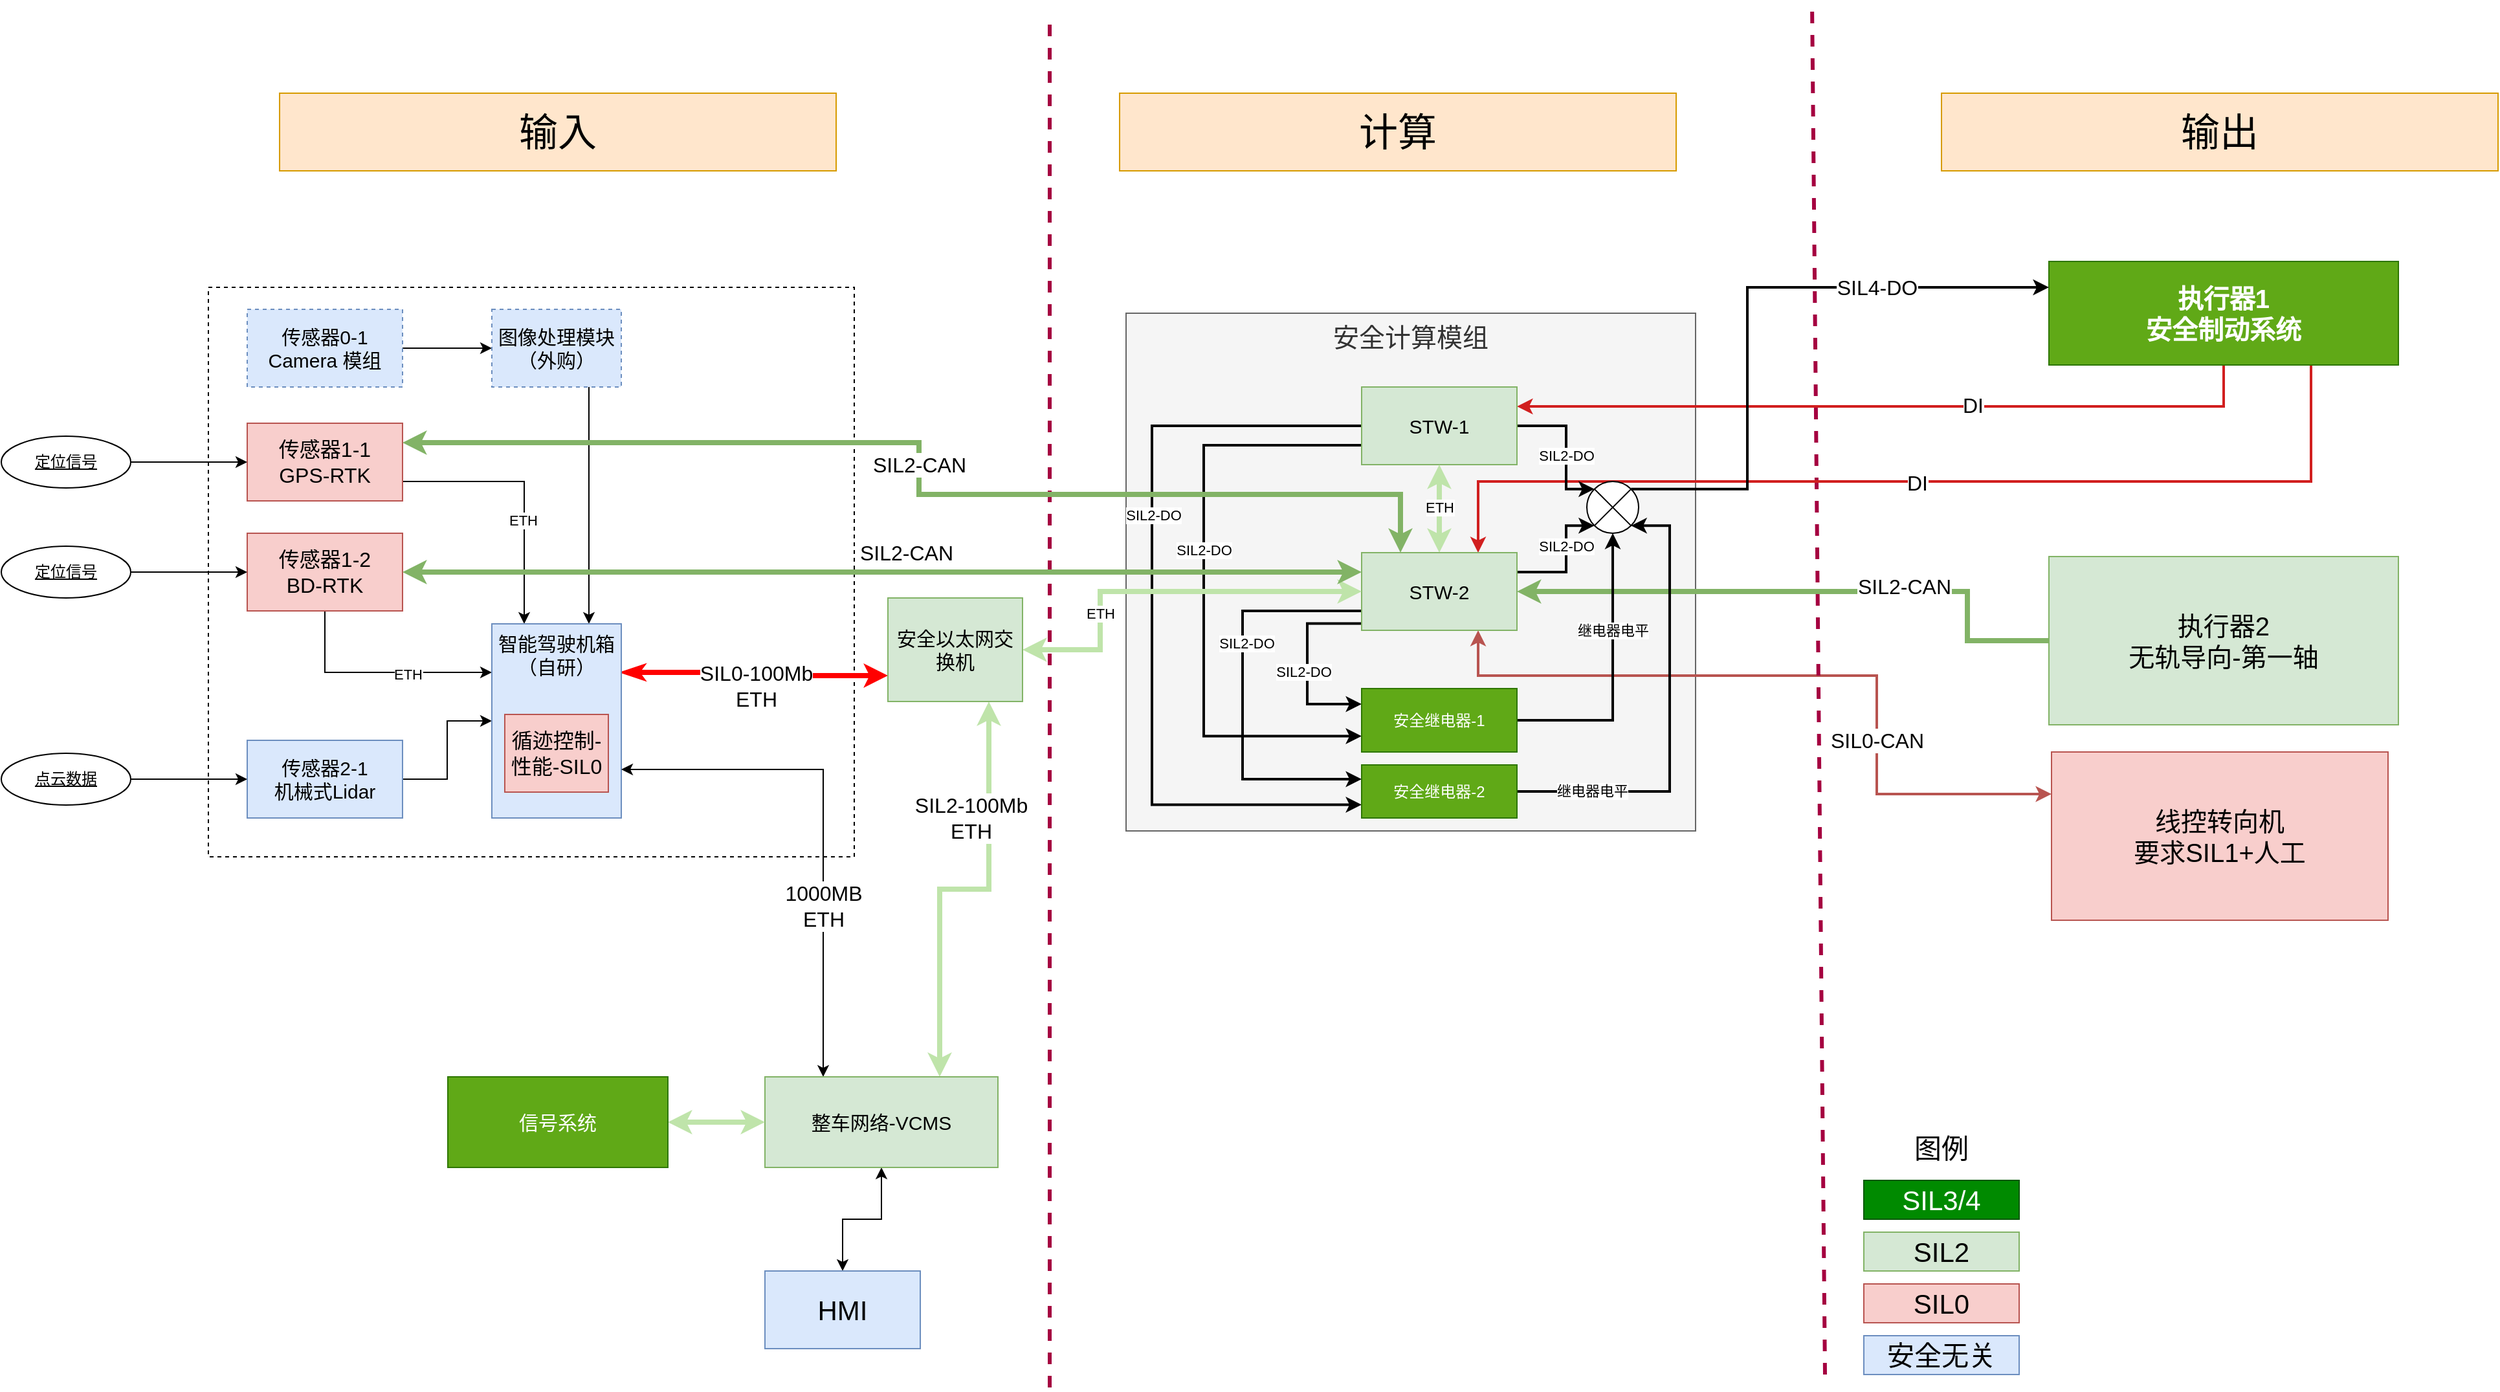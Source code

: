 <mxfile version="22.0.8" type="github" pages="2">
  <diagram name="实体关系图" id="CBUP-HR3QqebyW29lq4L">
    <mxGraphModel dx="1829" dy="1746" grid="1" gridSize="10" guides="1" tooltips="1" connect="1" arrows="1" fold="1" page="1" pageScale="1" pageWidth="827" pageHeight="1169" math="0" shadow="0">
      <root>
        <mxCell id="0" />
        <mxCell id="1" parent="0" />
        <mxCell id="kV2-ElPKzwBOEJ-UU_A2-1" value="" style="rounded=0;whiteSpace=wrap;html=1;fillStyle=dashed;dashed=1;" parent="1" vertex="1">
          <mxGeometry x="-279" y="-70" width="499" height="440" as="geometry" />
        </mxCell>
        <mxCell id="kV2-ElPKzwBOEJ-UU_A2-2" style="edgeStyle=orthogonalEdgeStyle;rounded=0;orthogonalLoop=1;jettySize=auto;html=1;exitX=1;exitY=0.75;exitDx=0;exitDy=0;entryX=0.25;entryY=0;entryDx=0;entryDy=0;" parent="1" source="kV2-ElPKzwBOEJ-UU_A2-4" target="kV2-ElPKzwBOEJ-UU_A2-22" edge="1">
          <mxGeometry relative="1" as="geometry">
            <mxPoint x="231" y="69.882" as="targetPoint" />
            <Array as="points">
              <mxPoint x="-35" y="80" />
            </Array>
          </mxGeometry>
        </mxCell>
        <mxCell id="kV2-ElPKzwBOEJ-UU_A2-3" value="ETH" style="edgeLabel;html=1;align=center;verticalAlign=middle;resizable=0;points=[];" parent="kV2-ElPKzwBOEJ-UU_A2-2" vertex="1" connectable="0">
          <mxGeometry x="0.218" y="-1" relative="1" as="geometry">
            <mxPoint as="offset" />
          </mxGeometry>
        </mxCell>
        <mxCell id="kV2-ElPKzwBOEJ-UU_A2-4" value="传感器1-1&lt;br style=&quot;font-size: 16px;&quot;&gt;GPS-RTK" style="rounded=0;whiteSpace=wrap;html=1;fillColor=#f8cecc;strokeColor=#b85450;fontSize=16;" parent="1" vertex="1">
          <mxGeometry x="-249" y="35" width="120" height="60" as="geometry" />
        </mxCell>
        <mxCell id="kV2-ElPKzwBOEJ-UU_A2-5" style="edgeStyle=orthogonalEdgeStyle;rounded=0;orthogonalLoop=1;jettySize=auto;html=1;exitX=0.5;exitY=1;exitDx=0;exitDy=0;entryX=0;entryY=0.25;entryDx=0;entryDy=0;" parent="1" source="kV2-ElPKzwBOEJ-UU_A2-7" target="kV2-ElPKzwBOEJ-UU_A2-22" edge="1">
          <mxGeometry relative="1" as="geometry" />
        </mxCell>
        <mxCell id="kV2-ElPKzwBOEJ-UU_A2-6" value="ETH" style="edgeLabel;html=1;align=center;verticalAlign=middle;resizable=0;points=[];" parent="kV2-ElPKzwBOEJ-UU_A2-5" vertex="1" connectable="0">
          <mxGeometry x="0.252" y="-1" relative="1" as="geometry">
            <mxPoint x="1" as="offset" />
          </mxGeometry>
        </mxCell>
        <mxCell id="kV2-ElPKzwBOEJ-UU_A2-7" value="传感器1-2&lt;br style=&quot;font-size: 16px;&quot;&gt;BD-RTK" style="rounded=0;whiteSpace=wrap;html=1;fillColor=#f8cecc;strokeColor=#b85450;fontSize=16;" parent="1" vertex="1">
          <mxGeometry x="-249" y="120" width="120" height="60" as="geometry" />
        </mxCell>
        <mxCell id="kV2-ElPKzwBOEJ-UU_A2-8" style="edgeStyle=orthogonalEdgeStyle;rounded=0;orthogonalLoop=1;jettySize=auto;html=1;exitX=1;exitY=0.5;exitDx=0;exitDy=0;" parent="1" source="kV2-ElPKzwBOEJ-UU_A2-9" target="kV2-ElPKzwBOEJ-UU_A2-22" edge="1">
          <mxGeometry relative="1" as="geometry" />
        </mxCell>
        <mxCell id="kV2-ElPKzwBOEJ-UU_A2-9" value="传感器2-1&lt;br style=&quot;font-size: 15px;&quot;&gt;机械式Lidar" style="rounded=0;whiteSpace=wrap;html=1;fillColor=#dae8fc;strokeColor=#6c8ebf;fontSize=15;" parent="1" vertex="1">
          <mxGeometry x="-249" y="280" width="120" height="60" as="geometry" />
        </mxCell>
        <mxCell id="kV2-ElPKzwBOEJ-UU_A2-10" style="edgeStyle=orthogonalEdgeStyle;rounded=0;orthogonalLoop=1;jettySize=auto;html=1;exitX=1;exitY=0.5;exitDx=0;exitDy=0;" parent="1" source="kV2-ElPKzwBOEJ-UU_A2-11" target="kV2-ElPKzwBOEJ-UU_A2-19" edge="1">
          <mxGeometry relative="1" as="geometry" />
        </mxCell>
        <mxCell id="kV2-ElPKzwBOEJ-UU_A2-11" value="传感器0-1&lt;br style=&quot;font-size: 15px;&quot;&gt;Camera 模组" style="rounded=0;whiteSpace=wrap;html=1;dashed=1;fillColor=#dae8fc;strokeColor=#6c8ebf;fontSize=15;" parent="1" vertex="1">
          <mxGeometry x="-249" y="-53" width="120" height="60" as="geometry" />
        </mxCell>
        <mxCell id="kV2-ElPKzwBOEJ-UU_A2-12" style="edgeStyle=orthogonalEdgeStyle;rounded=0;orthogonalLoop=1;jettySize=auto;html=1;exitX=1;exitY=0.5;exitDx=0;exitDy=0;entryX=0;entryY=0.5;entryDx=0;entryDy=0;" parent="1" source="kV2-ElPKzwBOEJ-UU_A2-13" target="kV2-ElPKzwBOEJ-UU_A2-4" edge="1">
          <mxGeometry relative="1" as="geometry" />
        </mxCell>
        <mxCell id="kV2-ElPKzwBOEJ-UU_A2-13" value="定位信号" style="ellipse;whiteSpace=wrap;html=1;align=center;fontStyle=4;" parent="1" vertex="1">
          <mxGeometry x="-439" y="45" width="100" height="40" as="geometry" />
        </mxCell>
        <mxCell id="kV2-ElPKzwBOEJ-UU_A2-14" style="edgeStyle=orthogonalEdgeStyle;rounded=0;orthogonalLoop=1;jettySize=auto;html=1;exitX=1;exitY=0.5;exitDx=0;exitDy=0;entryX=0;entryY=0.5;entryDx=0;entryDy=0;" parent="1" source="kV2-ElPKzwBOEJ-UU_A2-15" target="kV2-ElPKzwBOEJ-UU_A2-7" edge="1">
          <mxGeometry relative="1" as="geometry" />
        </mxCell>
        <mxCell id="kV2-ElPKzwBOEJ-UU_A2-15" value="定位信号" style="ellipse;whiteSpace=wrap;html=1;align=center;fontStyle=4;" parent="1" vertex="1">
          <mxGeometry x="-439" y="130" width="100" height="40" as="geometry" />
        </mxCell>
        <mxCell id="kV2-ElPKzwBOEJ-UU_A2-16" style="edgeStyle=orthogonalEdgeStyle;rounded=0;orthogonalLoop=1;jettySize=auto;html=1;exitX=1;exitY=0.5;exitDx=0;exitDy=0;entryX=0;entryY=0.5;entryDx=0;entryDy=0;" parent="1" source="kV2-ElPKzwBOEJ-UU_A2-17" target="kV2-ElPKzwBOEJ-UU_A2-9" edge="1">
          <mxGeometry relative="1" as="geometry" />
        </mxCell>
        <mxCell id="kV2-ElPKzwBOEJ-UU_A2-17" value="点云数据" style="ellipse;whiteSpace=wrap;html=1;align=center;fontStyle=4;" parent="1" vertex="1">
          <mxGeometry x="-439" y="290" width="100" height="40" as="geometry" />
        </mxCell>
        <mxCell id="kV2-ElPKzwBOEJ-UU_A2-18" style="edgeStyle=orthogonalEdgeStyle;rounded=0;orthogonalLoop=1;jettySize=auto;html=1;exitX=0.75;exitY=1;exitDx=0;exitDy=0;entryX=0.75;entryY=0;entryDx=0;entryDy=0;" parent="1" source="kV2-ElPKzwBOEJ-UU_A2-19" target="kV2-ElPKzwBOEJ-UU_A2-22" edge="1">
          <mxGeometry relative="1" as="geometry" />
        </mxCell>
        <mxCell id="kV2-ElPKzwBOEJ-UU_A2-19" value="图像处理模块&lt;br&gt;（外购）" style="whiteSpace=wrap;html=1;align=center;dashed=1;fillColor=#dae8fc;strokeColor=#6c8ebf;fontSize=15;" parent="1" vertex="1">
          <mxGeometry x="-60" y="-53" width="100" height="60" as="geometry" />
        </mxCell>
        <mxCell id="kV2-ElPKzwBOEJ-UU_A2-20" style="edgeStyle=orthogonalEdgeStyle;rounded=0;orthogonalLoop=1;jettySize=auto;html=1;exitX=1;exitY=0.25;exitDx=0;exitDy=0;strokeWidth=4;startArrow=classicThin;startFill=1;strokeColor=#FF0000;entryX=0;entryY=0.75;entryDx=0;entryDy=0;" parent="1" source="kV2-ElPKzwBOEJ-UU_A2-22" target="kV2-ElPKzwBOEJ-UU_A2-74" edge="1">
          <mxGeometry relative="1" as="geometry" />
        </mxCell>
        <mxCell id="kV2-ElPKzwBOEJ-UU_A2-21" value="SIL0-100Mb&lt;br style=&quot;font-size: 16px;&quot;&gt;ETH" style="edgeLabel;html=1;align=center;verticalAlign=middle;resizable=0;points=[];fontSize=16;" parent="kV2-ElPKzwBOEJ-UU_A2-20" vertex="1" connectable="0">
          <mxGeometry x="0.44" y="-2" relative="1" as="geometry">
            <mxPoint x="-44" y="6" as="offset" />
          </mxGeometry>
        </mxCell>
        <mxCell id="kV2-ElPKzwBOEJ-UU_A2-22" value="智能驾驶机箱&lt;br&gt;（自研）" style="whiteSpace=wrap;html=1;align=center;fillColor=#dae8fc;strokeColor=#6c8ebf;verticalAlign=top;fontSize=15;" parent="1" vertex="1">
          <mxGeometry x="-60" y="190" width="100" height="150" as="geometry" />
        </mxCell>
        <mxCell id="kV2-ElPKzwBOEJ-UU_A2-23" value="安全计算模组" style="whiteSpace=wrap;html=1;align=center;verticalAlign=top;fontSize=20;fillColor=#f5f5f5;fontColor=#333333;strokeColor=#666666;" parent="1" vertex="1">
          <mxGeometry x="430" y="-50" width="440" height="400" as="geometry" />
        </mxCell>
        <mxCell id="kV2-ElPKzwBOEJ-UU_A2-24" style="edgeStyle=orthogonalEdgeStyle;rounded=0;orthogonalLoop=1;jettySize=auto;html=1;exitX=0;exitY=0.25;exitDx=0;exitDy=0;entryX=0.75;entryY=1;entryDx=0;entryDy=0;strokeWidth=2;startArrow=classic;startFill=1;strokeColor=#b85450;fillColor=#f8cecc;" parent="1" source="kV2-ElPKzwBOEJ-UU_A2-26" target="kV2-ElPKzwBOEJ-UU_A2-65" edge="1">
          <mxGeometry relative="1" as="geometry">
            <Array as="points">
              <mxPoint x="1010" y="321" />
              <mxPoint x="1010" y="230" />
              <mxPoint x="702" y="230" />
            </Array>
          </mxGeometry>
        </mxCell>
        <mxCell id="kV2-ElPKzwBOEJ-UU_A2-25" value="SIL0-CAN" style="edgeLabel;html=1;align=center;verticalAlign=middle;resizable=0;points=[];fontSize=16;" parent="kV2-ElPKzwBOEJ-UU_A2-24" vertex="1" connectable="0">
          <mxGeometry x="0.288" y="3" relative="1" as="geometry">
            <mxPoint x="140" y="47" as="offset" />
          </mxGeometry>
        </mxCell>
        <mxCell id="kV2-ElPKzwBOEJ-UU_A2-26" value="&lt;font style=&quot;font-size: 20px;&quot;&gt;线控转向机&lt;br&gt;要求SIL1+人工&lt;/font&gt;" style="whiteSpace=wrap;html=1;align=center;fontSize=16;fillColor=#f8cecc;strokeColor=#b85450;" parent="1" vertex="1">
          <mxGeometry x="1145" y="289" width="260" height="130" as="geometry" />
        </mxCell>
        <mxCell id="kV2-ElPKzwBOEJ-UU_A2-27" value="" style="endArrow=none;dashed=1;html=1;rounded=0;fillColor=#d80073;strokeColor=#A50040;strokeWidth=3;" parent="1" edge="1">
          <mxGeometry width="50" height="50" relative="1" as="geometry">
            <mxPoint x="371" y="780" as="sourcePoint" />
            <mxPoint x="371" y="-280" as="targetPoint" />
          </mxGeometry>
        </mxCell>
        <mxCell id="kV2-ElPKzwBOEJ-UU_A2-28" value="" style="endArrow=none;dashed=1;html=1;rounded=0;fillColor=#d80073;strokeColor=#A50040;strokeWidth=3;" parent="1" edge="1">
          <mxGeometry width="50" height="50" relative="1" as="geometry">
            <mxPoint x="970" y="770" as="sourcePoint" />
            <mxPoint x="960" y="-290" as="targetPoint" />
          </mxGeometry>
        </mxCell>
        <mxCell id="kV2-ElPKzwBOEJ-UU_A2-29" style="edgeStyle=orthogonalEdgeStyle;rounded=0;orthogonalLoop=1;jettySize=auto;html=1;exitX=0.5;exitY=1;exitDx=0;exitDy=0;entryX=1;entryY=0.25;entryDx=0;entryDy=0;strokeColor=#d11f1f;strokeWidth=2;" parent="1" source="kV2-ElPKzwBOEJ-UU_A2-33" target="kV2-ElPKzwBOEJ-UU_A2-56" edge="1">
          <mxGeometry relative="1" as="geometry" />
        </mxCell>
        <mxCell id="kV2-ElPKzwBOEJ-UU_A2-30" value="DI" style="edgeLabel;html=1;align=center;verticalAlign=middle;resizable=0;points=[];fontSize=16;" parent="kV2-ElPKzwBOEJ-UU_A2-29" vertex="1" connectable="0">
          <mxGeometry x="-0.218" y="-1" relative="1" as="geometry">
            <mxPoint as="offset" />
          </mxGeometry>
        </mxCell>
        <mxCell id="kV2-ElPKzwBOEJ-UU_A2-31" style="edgeStyle=orthogonalEdgeStyle;rounded=0;orthogonalLoop=1;jettySize=auto;html=1;exitX=0.75;exitY=1;exitDx=0;exitDy=0;entryX=0.75;entryY=0;entryDx=0;entryDy=0;strokeColor=#d11f1f;strokeWidth=2;" parent="1" source="kV2-ElPKzwBOEJ-UU_A2-33" target="kV2-ElPKzwBOEJ-UU_A2-65" edge="1">
          <mxGeometry relative="1" as="geometry">
            <Array as="points">
              <mxPoint x="1346" y="80" />
              <mxPoint x="702" y="80" />
            </Array>
          </mxGeometry>
        </mxCell>
        <mxCell id="kV2-ElPKzwBOEJ-UU_A2-32" value="DI" style="edgeLabel;html=1;align=center;verticalAlign=middle;resizable=0;points=[];fontSize=16;" parent="kV2-ElPKzwBOEJ-UU_A2-31" vertex="1" connectable="0">
          <mxGeometry x="0.0" y="1" relative="1" as="geometry">
            <mxPoint as="offset" />
          </mxGeometry>
        </mxCell>
        <mxCell id="kV2-ElPKzwBOEJ-UU_A2-33" value="执行器1&lt;br style=&quot;font-size: 20px;&quot;&gt;安全制动系统" style="whiteSpace=wrap;html=1;align=center;fontSize=20;fillColor=#60a917;fontColor=#ffffff;strokeColor=#2D7600;fontStyle=1" parent="1" vertex="1">
          <mxGeometry x="1143" y="-90" width="270" height="80" as="geometry" />
        </mxCell>
        <mxCell id="kV2-ElPKzwBOEJ-UU_A2-34" style="edgeStyle=orthogonalEdgeStyle;rounded=0;orthogonalLoop=1;jettySize=auto;html=1;exitX=0.75;exitY=0;exitDx=0;exitDy=0;strokeWidth=4;startArrow=classic;startFill=1;fillColor=#d5e8d4;strokeColor=#bfe4aa;entryX=0.75;entryY=1;entryDx=0;entryDy=0;" parent="1" source="kV2-ElPKzwBOEJ-UU_A2-39" target="kV2-ElPKzwBOEJ-UU_A2-74" edge="1">
          <mxGeometry relative="1" as="geometry" />
        </mxCell>
        <mxCell id="kV2-ElPKzwBOEJ-UU_A2-35" value="SIL2-100Mb&lt;br style=&quot;font-size: 16px;&quot;&gt;ETH" style="edgeLabel;html=1;align=center;verticalAlign=middle;resizable=0;points=[];fontSize=16;" parent="kV2-ElPKzwBOEJ-UU_A2-34" vertex="1" connectable="0">
          <mxGeometry x="0.115" relative="1" as="geometry">
            <mxPoint x="-14" y="-55" as="offset" />
          </mxGeometry>
        </mxCell>
        <mxCell id="kV2-ElPKzwBOEJ-UU_A2-36" style="edgeStyle=orthogonalEdgeStyle;rounded=0;orthogonalLoop=1;jettySize=auto;html=1;exitX=0.25;exitY=0;exitDx=0;exitDy=0;entryX=1;entryY=0.75;entryDx=0;entryDy=0;startArrow=classic;startFill=1;" parent="1" source="kV2-ElPKzwBOEJ-UU_A2-39" target="kV2-ElPKzwBOEJ-UU_A2-22" edge="1">
          <mxGeometry relative="1" as="geometry" />
        </mxCell>
        <mxCell id="kV2-ElPKzwBOEJ-UU_A2-37" value="1000MB&lt;br style=&quot;font-size: 16px;&quot;&gt;ETH" style="edgeLabel;html=1;align=center;verticalAlign=middle;resizable=0;points=[];fontSize=16;" parent="kV2-ElPKzwBOEJ-UU_A2-36" vertex="1" connectable="0">
          <mxGeometry x="-0.193" y="4" relative="1" as="geometry">
            <mxPoint x="4" y="27" as="offset" />
          </mxGeometry>
        </mxCell>
        <mxCell id="kV2-ElPKzwBOEJ-UU_A2-38" style="edgeStyle=orthogonalEdgeStyle;rounded=0;orthogonalLoop=1;jettySize=auto;html=1;exitX=0.5;exitY=1;exitDx=0;exitDy=0;entryX=0.5;entryY=0;entryDx=0;entryDy=0;startArrow=classic;startFill=1;" parent="1" source="kV2-ElPKzwBOEJ-UU_A2-39" target="kV2-ElPKzwBOEJ-UU_A2-48" edge="1">
          <mxGeometry relative="1" as="geometry" />
        </mxCell>
        <mxCell id="kV2-ElPKzwBOEJ-UU_A2-39" value="整车网络-VCMS" style="whiteSpace=wrap;html=1;align=center;fontSize=15;fillColor=#d5e8d4;strokeColor=#82b366;" parent="1" vertex="1">
          <mxGeometry x="151" y="540" width="180" height="70" as="geometry" />
        </mxCell>
        <mxCell id="kV2-ElPKzwBOEJ-UU_A2-40" style="edgeStyle=orthogonalEdgeStyle;rounded=0;orthogonalLoop=1;jettySize=auto;html=1;exitX=1;exitY=0.5;exitDx=0;exitDy=0;entryX=0;entryY=0.5;entryDx=0;entryDy=0;strokeWidth=4;strokeColor=#bfe4aa;startArrow=classic;startFill=1;fillColor=#d5e8d4;" parent="1" source="kV2-ElPKzwBOEJ-UU_A2-41" target="kV2-ElPKzwBOEJ-UU_A2-39" edge="1">
          <mxGeometry relative="1" as="geometry" />
        </mxCell>
        <mxCell id="kV2-ElPKzwBOEJ-UU_A2-41" value="信号系统" style="whiteSpace=wrap;html=1;align=center;fontSize=15;fillColor=#60a917;fontColor=#ffffff;strokeColor=#2D7600;" parent="1" vertex="1">
          <mxGeometry x="-94" y="540" width="170" height="70" as="geometry" />
        </mxCell>
        <mxCell id="kV2-ElPKzwBOEJ-UU_A2-42" style="edgeStyle=orthogonalEdgeStyle;rounded=0;orthogonalLoop=1;jettySize=auto;html=1;exitX=0;exitY=0.5;exitDx=0;exitDy=0;entryX=1;entryY=0.5;entryDx=0;entryDy=0;strokeWidth=4;fillColor=#d5e8d4;strokeColor=#82b366;" parent="1" source="kV2-ElPKzwBOEJ-UU_A2-44" target="kV2-ElPKzwBOEJ-UU_A2-65" edge="1">
          <mxGeometry relative="1" as="geometry">
            <Array as="points">
              <mxPoint x="1080" y="203" />
              <mxPoint x="1080" y="165" />
            </Array>
          </mxGeometry>
        </mxCell>
        <mxCell id="kV2-ElPKzwBOEJ-UU_A2-43" value="SIL2-CAN" style="edgeLabel;html=1;align=center;verticalAlign=middle;resizable=0;points=[];fontSize=16;" parent="kV2-ElPKzwBOEJ-UU_A2-42" vertex="1" connectable="0">
          <mxGeometry x="0.021" y="1" relative="1" as="geometry">
            <mxPoint x="79" y="-5" as="offset" />
          </mxGeometry>
        </mxCell>
        <mxCell id="kV2-ElPKzwBOEJ-UU_A2-44" value="执行器2&lt;br style=&quot;font-size: 20px;&quot;&gt;无轨导向-第一轴" style="whiteSpace=wrap;html=1;align=center;fontSize=20;fillColor=#d5e8d4;strokeColor=#82b366;" parent="1" vertex="1">
          <mxGeometry x="1143" y="138" width="270" height="130" as="geometry" />
        </mxCell>
        <mxCell id="kV2-ElPKzwBOEJ-UU_A2-45" value="输入" style="rounded=0;whiteSpace=wrap;html=1;fontSize=30;fillColor=#ffe6cc;strokeColor=#d79b00;" parent="1" vertex="1">
          <mxGeometry x="-224" y="-220" width="430" height="60" as="geometry" />
        </mxCell>
        <mxCell id="kV2-ElPKzwBOEJ-UU_A2-46" value="计算" style="rounded=0;whiteSpace=wrap;html=1;fontSize=30;fillColor=#ffe6cc;strokeColor=#d79b00;" parent="1" vertex="1">
          <mxGeometry x="425" y="-220" width="430" height="60" as="geometry" />
        </mxCell>
        <mxCell id="kV2-ElPKzwBOEJ-UU_A2-47" value="输出" style="rounded=0;whiteSpace=wrap;html=1;fontSize=30;fillColor=#ffe6cc;strokeColor=#d79b00;" parent="1" vertex="1">
          <mxGeometry x="1060" y="-220" width="430" height="60" as="geometry" />
        </mxCell>
        <mxCell id="kV2-ElPKzwBOEJ-UU_A2-48" value="HMI" style="rounded=0;whiteSpace=wrap;html=1;fillColor=#dae8fc;strokeColor=#6c8ebf;fontSize=21;" parent="1" vertex="1">
          <mxGeometry x="151" y="690" width="120" height="60" as="geometry" />
        </mxCell>
        <mxCell id="kV2-ElPKzwBOEJ-UU_A2-49" value="循迹控制-性能-SIL0" style="rounded=0;whiteSpace=wrap;html=1;fontSize=16;fillColor=#f8cecc;strokeColor=#b85450;" parent="1" vertex="1">
          <mxGeometry x="-50" y="260" width="80" height="60" as="geometry" />
        </mxCell>
        <mxCell id="kV2-ElPKzwBOEJ-UU_A2-50" style="edgeStyle=orthogonalEdgeStyle;rounded=0;orthogonalLoop=1;jettySize=auto;html=1;exitX=0;exitY=0.75;exitDx=0;exitDy=0;entryX=0;entryY=0.75;entryDx=0;entryDy=0;strokeWidth=2;" parent="1" source="kV2-ElPKzwBOEJ-UU_A2-56" target="kV2-ElPKzwBOEJ-UU_A2-68" edge="1">
          <mxGeometry relative="1" as="geometry">
            <Array as="points">
              <mxPoint x="490" y="52" />
              <mxPoint x="490" y="277" />
            </Array>
          </mxGeometry>
        </mxCell>
        <mxCell id="kV2-ElPKzwBOEJ-UU_A2-51" value="SIL2-DO" style="edgeLabel;html=1;align=center;verticalAlign=middle;resizable=0;points=[];" parent="kV2-ElPKzwBOEJ-UU_A2-50" vertex="1" connectable="0">
          <mxGeometry x="-0.136" relative="1" as="geometry">
            <mxPoint as="offset" />
          </mxGeometry>
        </mxCell>
        <mxCell id="kV2-ElPKzwBOEJ-UU_A2-52" style="edgeStyle=orthogonalEdgeStyle;rounded=0;orthogonalLoop=1;jettySize=auto;html=1;exitX=0;exitY=0.5;exitDx=0;exitDy=0;entryX=0;entryY=0.75;entryDx=0;entryDy=0;strokeWidth=2;" parent="1" source="kV2-ElPKzwBOEJ-UU_A2-56" target="kV2-ElPKzwBOEJ-UU_A2-71" edge="1">
          <mxGeometry relative="1" as="geometry">
            <Array as="points">
              <mxPoint x="450" y="37" />
              <mxPoint x="450" y="330" />
            </Array>
          </mxGeometry>
        </mxCell>
        <mxCell id="kV2-ElPKzwBOEJ-UU_A2-53" value="SIL2-DO" style="edgeLabel;html=1;align=center;verticalAlign=middle;resizable=0;points=[];" parent="kV2-ElPKzwBOEJ-UU_A2-52" vertex="1" connectable="0">
          <mxGeometry x="-0.253" y="1" relative="1" as="geometry">
            <mxPoint as="offset" />
          </mxGeometry>
        </mxCell>
        <mxCell id="kV2-ElPKzwBOEJ-UU_A2-54" style="edgeStyle=orthogonalEdgeStyle;rounded=0;orthogonalLoop=1;jettySize=auto;html=1;exitX=1;exitY=0.5;exitDx=0;exitDy=0;entryX=0;entryY=0;entryDx=0;entryDy=0;strokeWidth=2;" parent="1" source="kV2-ElPKzwBOEJ-UU_A2-56" target="kV2-ElPKzwBOEJ-UU_A2-75" edge="1">
          <mxGeometry relative="1" as="geometry">
            <Array as="points">
              <mxPoint x="770" y="37" />
              <mxPoint x="770" y="86" />
            </Array>
          </mxGeometry>
        </mxCell>
        <mxCell id="kV2-ElPKzwBOEJ-UU_A2-55" value="SIL2-DO" style="edgeLabel;html=1;align=center;verticalAlign=middle;resizable=0;points=[];" parent="kV2-ElPKzwBOEJ-UU_A2-54" vertex="1" connectable="0">
          <mxGeometry x="-0.54" y="-4" relative="1" as="geometry">
            <mxPoint x="13" y="19" as="offset" />
          </mxGeometry>
        </mxCell>
        <mxCell id="kV2-ElPKzwBOEJ-UU_A2-56" value="STW-1" style="rounded=0;whiteSpace=wrap;html=1;fillColor=#d5e8d4;fontColor=default;strokeColor=#82b366;fontSize=15;" parent="1" vertex="1">
          <mxGeometry x="612" y="7" width="120" height="60" as="geometry" />
        </mxCell>
        <mxCell id="kV2-ElPKzwBOEJ-UU_A2-57" style="edgeStyle=orthogonalEdgeStyle;rounded=0;orthogonalLoop=1;jettySize=auto;html=1;exitX=0;exitY=0.913;exitDx=0;exitDy=0;entryX=0;entryY=0.25;entryDx=0;entryDy=0;strokeWidth=2;exitPerimeter=0;" parent="1" source="kV2-ElPKzwBOEJ-UU_A2-65" target="kV2-ElPKzwBOEJ-UU_A2-68" edge="1">
          <mxGeometry relative="1" as="geometry">
            <Array as="points">
              <mxPoint x="570" y="190" />
              <mxPoint x="570" y="252" />
              <mxPoint x="612" y="252" />
            </Array>
          </mxGeometry>
        </mxCell>
        <mxCell id="kV2-ElPKzwBOEJ-UU_A2-58" value="SIL2-DO" style="edgeLabel;html=1;align=center;verticalAlign=middle;resizable=0;points=[];" parent="kV2-ElPKzwBOEJ-UU_A2-57" vertex="1" connectable="0">
          <mxGeometry x="0.074" y="-3" relative="1" as="geometry">
            <mxPoint as="offset" />
          </mxGeometry>
        </mxCell>
        <mxCell id="kV2-ElPKzwBOEJ-UU_A2-59" style="edgeStyle=orthogonalEdgeStyle;rounded=0;orthogonalLoop=1;jettySize=auto;html=1;entryX=0;entryY=0.25;entryDx=0;entryDy=0;strokeWidth=2;exitX=0;exitY=0.75;exitDx=0;exitDy=0;" parent="1" source="kV2-ElPKzwBOEJ-UU_A2-65" target="kV2-ElPKzwBOEJ-UU_A2-71" edge="1">
          <mxGeometry relative="1" as="geometry">
            <Array as="points">
              <mxPoint x="520" y="180" />
              <mxPoint x="520" y="310" />
              <mxPoint x="612" y="310" />
            </Array>
            <mxPoint x="610" y="160" as="sourcePoint" />
          </mxGeometry>
        </mxCell>
        <mxCell id="kV2-ElPKzwBOEJ-UU_A2-60" value="SIL2-DO" style="edgeLabel;html=1;align=center;verticalAlign=middle;resizable=0;points=[];" parent="kV2-ElPKzwBOEJ-UU_A2-59" vertex="1" connectable="0">
          <mxGeometry x="-0.255" y="3" relative="1" as="geometry">
            <mxPoint as="offset" />
          </mxGeometry>
        </mxCell>
        <mxCell id="kV2-ElPKzwBOEJ-UU_A2-61" style="edgeStyle=orthogonalEdgeStyle;rounded=0;orthogonalLoop=1;jettySize=auto;html=1;entryX=0.5;entryY=1;entryDx=0;entryDy=0;startArrow=classic;startFill=1;strokeColor=#bfe4aa;strokeWidth=4;fillColor=#d5e8d4;" parent="1" source="kV2-ElPKzwBOEJ-UU_A2-65" target="kV2-ElPKzwBOEJ-UU_A2-56" edge="1">
          <mxGeometry relative="1" as="geometry" />
        </mxCell>
        <mxCell id="kV2-ElPKzwBOEJ-UU_A2-62" value="ETH" style="edgeLabel;html=1;align=center;verticalAlign=middle;resizable=0;points=[];" parent="kV2-ElPKzwBOEJ-UU_A2-61" vertex="1" connectable="0">
          <mxGeometry x="-0.001" y="3" relative="1" as="geometry">
            <mxPoint x="3" y="-1" as="offset" />
          </mxGeometry>
        </mxCell>
        <mxCell id="kV2-ElPKzwBOEJ-UU_A2-63" style="edgeStyle=orthogonalEdgeStyle;rounded=0;orthogonalLoop=1;jettySize=auto;html=1;exitX=1;exitY=0.25;exitDx=0;exitDy=0;entryX=0;entryY=1;entryDx=0;entryDy=0;strokeWidth=2;" parent="1" source="kV2-ElPKzwBOEJ-UU_A2-65" target="kV2-ElPKzwBOEJ-UU_A2-75" edge="1">
          <mxGeometry relative="1" as="geometry">
            <Array as="points">
              <mxPoint x="770" y="150" />
              <mxPoint x="770" y="114" />
            </Array>
          </mxGeometry>
        </mxCell>
        <mxCell id="kV2-ElPKzwBOEJ-UU_A2-64" value="SIL2-DO" style="edgeLabel;html=1;align=center;verticalAlign=middle;resizable=0;points=[];" parent="kV2-ElPKzwBOEJ-UU_A2-63" vertex="1" connectable="0">
          <mxGeometry x="-0.415" relative="1" as="geometry">
            <mxPoint x="10" y="-20" as="offset" />
          </mxGeometry>
        </mxCell>
        <mxCell id="kV2-ElPKzwBOEJ-UU_A2-65" value="STW-2" style="rounded=0;whiteSpace=wrap;html=1;fillColor=#d5e8d4;fontColor=default;strokeColor=#82b366;fontSize=15;" parent="1" vertex="1">
          <mxGeometry x="612" y="135" width="120" height="60" as="geometry" />
        </mxCell>
        <mxCell id="kV2-ElPKzwBOEJ-UU_A2-66" style="edgeStyle=orthogonalEdgeStyle;rounded=0;orthogonalLoop=1;jettySize=auto;html=1;exitX=1;exitY=0.5;exitDx=0;exitDy=0;entryX=0.5;entryY=1;entryDx=0;entryDy=0;strokeWidth=2;" parent="1" source="kV2-ElPKzwBOEJ-UU_A2-68" target="kV2-ElPKzwBOEJ-UU_A2-75" edge="1">
          <mxGeometry relative="1" as="geometry">
            <Array as="points">
              <mxPoint x="806" y="265" />
            </Array>
          </mxGeometry>
        </mxCell>
        <mxCell id="kV2-ElPKzwBOEJ-UU_A2-67" value="继电器电平" style="edgeLabel;html=1;align=center;verticalAlign=middle;resizable=0;points=[];" parent="kV2-ElPKzwBOEJ-UU_A2-66" vertex="1" connectable="0">
          <mxGeometry x="-0.607" relative="1" as="geometry">
            <mxPoint x="31" y="-70" as="offset" />
          </mxGeometry>
        </mxCell>
        <mxCell id="kV2-ElPKzwBOEJ-UU_A2-68" value="安全继电器-1" style="rounded=0;whiteSpace=wrap;html=1;fillColor=#60a917;fontColor=#ffffff;strokeColor=#2D7600;" parent="1" vertex="1">
          <mxGeometry x="612" y="240" width="120" height="49" as="geometry" />
        </mxCell>
        <mxCell id="kV2-ElPKzwBOEJ-UU_A2-69" style="edgeStyle=orthogonalEdgeStyle;rounded=0;orthogonalLoop=1;jettySize=auto;html=1;exitX=1;exitY=0.5;exitDx=0;exitDy=0;entryX=1;entryY=1;entryDx=0;entryDy=0;strokeWidth=2;" parent="1" source="kV2-ElPKzwBOEJ-UU_A2-71" target="kV2-ElPKzwBOEJ-UU_A2-75" edge="1">
          <mxGeometry relative="1" as="geometry">
            <mxPoint x="740" y="-50" as="targetPoint" />
            <Array as="points">
              <mxPoint x="850" y="319" />
              <mxPoint x="850" y="114" />
            </Array>
          </mxGeometry>
        </mxCell>
        <mxCell id="kV2-ElPKzwBOEJ-UU_A2-70" value="继电器电平" style="edgeLabel;html=1;align=center;verticalAlign=middle;resizable=0;points=[];" parent="kV2-ElPKzwBOEJ-UU_A2-69" vertex="1" connectable="0">
          <mxGeometry x="-0.087" relative="1" as="geometry">
            <mxPoint x="-60" y="43" as="offset" />
          </mxGeometry>
        </mxCell>
        <mxCell id="kV2-ElPKzwBOEJ-UU_A2-71" value="安全继电器-2" style="rounded=0;whiteSpace=wrap;html=1;fillColor=#60a917;fontColor=#ffffff;strokeColor=#2D7600;" parent="1" vertex="1">
          <mxGeometry x="612" y="299" width="120" height="41" as="geometry" />
        </mxCell>
        <mxCell id="kV2-ElPKzwBOEJ-UU_A2-72" style="edgeStyle=orthogonalEdgeStyle;rounded=0;orthogonalLoop=1;jettySize=auto;html=1;exitX=1;exitY=0.5;exitDx=0;exitDy=0;entryX=0;entryY=0.5;entryDx=0;entryDy=0;strokeColor=#bfe4aa;strokeWidth=4;fillColor=#d5e8d4;startArrow=classic;startFill=1;" parent="1" source="kV2-ElPKzwBOEJ-UU_A2-74" target="kV2-ElPKzwBOEJ-UU_A2-65" edge="1">
          <mxGeometry relative="1" as="geometry">
            <Array as="points">
              <mxPoint x="410" y="210" />
              <mxPoint x="410" y="165" />
            </Array>
          </mxGeometry>
        </mxCell>
        <mxCell id="kV2-ElPKzwBOEJ-UU_A2-73" value="ETH" style="edgeLabel;html=1;align=center;verticalAlign=middle;resizable=0;points=[];" parent="kV2-ElPKzwBOEJ-UU_A2-72" vertex="1" connectable="0">
          <mxGeometry x="-0.434" y="-3" relative="1" as="geometry">
            <mxPoint x="-3" y="-1" as="offset" />
          </mxGeometry>
        </mxCell>
        <mxCell id="kV2-ElPKzwBOEJ-UU_A2-74" value="安全以太网交换机" style="whiteSpace=wrap;html=1;align=center;fontSize=15;fillColor=#d5e8d4;strokeColor=#82b366;" parent="1" vertex="1">
          <mxGeometry x="246" y="170" width="104" height="80" as="geometry" />
        </mxCell>
        <mxCell id="kV2-ElPKzwBOEJ-UU_A2-75" value="" style="shape=sumEllipse;perimeter=ellipsePerimeter;whiteSpace=wrap;html=1;backgroundOutline=1;" parent="1" vertex="1">
          <mxGeometry x="786" y="80" width="40" height="40" as="geometry" />
        </mxCell>
        <mxCell id="kV2-ElPKzwBOEJ-UU_A2-76" style="edgeStyle=orthogonalEdgeStyle;rounded=0;orthogonalLoop=1;jettySize=auto;html=1;exitX=1;exitY=0;exitDx=0;exitDy=0;entryX=0;entryY=0.25;entryDx=0;entryDy=0;strokeWidth=2;" parent="1" source="kV2-ElPKzwBOEJ-UU_A2-75" target="kV2-ElPKzwBOEJ-UU_A2-33" edge="1">
          <mxGeometry relative="1" as="geometry">
            <Array as="points">
              <mxPoint x="910" y="86" />
              <mxPoint x="910" y="-70" />
            </Array>
          </mxGeometry>
        </mxCell>
        <mxCell id="kV2-ElPKzwBOEJ-UU_A2-77" value="SIL4-DO" style="edgeLabel;html=1;align=center;verticalAlign=middle;resizable=0;points=[];fontSize=16;" parent="kV2-ElPKzwBOEJ-UU_A2-76" vertex="1" connectable="0">
          <mxGeometry x="0.235" y="2" relative="1" as="geometry">
            <mxPoint x="50" y="2" as="offset" />
          </mxGeometry>
        </mxCell>
        <mxCell id="kV2-ElPKzwBOEJ-UU_A2-78" value="" style="group" parent="1" vertex="1" connectable="0">
          <mxGeometry x="1000" y="580" width="120" height="190" as="geometry" />
        </mxCell>
        <mxCell id="kV2-ElPKzwBOEJ-UU_A2-79" value="SIL3/4" style="rounded=0;whiteSpace=wrap;html=1;fillColor=#008a00;strokeColor=#005700;fontSize=21;fontColor=#ffffff;" parent="kV2-ElPKzwBOEJ-UU_A2-78" vertex="1">
          <mxGeometry y="40" width="120" height="30" as="geometry" />
        </mxCell>
        <mxCell id="kV2-ElPKzwBOEJ-UU_A2-80" value="&lt;font style=&quot;font-size: 21px;&quot;&gt;图例&lt;/font&gt;" style="text;html=1;strokeColor=none;fillColor=none;align=center;verticalAlign=middle;whiteSpace=wrap;rounded=0;" parent="kV2-ElPKzwBOEJ-UU_A2-78" vertex="1">
          <mxGeometry x="30" width="60" height="30" as="geometry" />
        </mxCell>
        <mxCell id="kV2-ElPKzwBOEJ-UU_A2-81" value="SIL2" style="rounded=0;whiteSpace=wrap;html=1;fillColor=#d5e8d4;strokeColor=#82b366;fontSize=21;" parent="kV2-ElPKzwBOEJ-UU_A2-78" vertex="1">
          <mxGeometry y="80" width="120" height="30" as="geometry" />
        </mxCell>
        <mxCell id="kV2-ElPKzwBOEJ-UU_A2-82" value="SIL0" style="rounded=0;whiteSpace=wrap;html=1;fillColor=#f8cecc;strokeColor=#b85450;fontSize=21;" parent="kV2-ElPKzwBOEJ-UU_A2-78" vertex="1">
          <mxGeometry y="120" width="120" height="30" as="geometry" />
        </mxCell>
        <mxCell id="kV2-ElPKzwBOEJ-UU_A2-83" value="安全无关" style="rounded=0;whiteSpace=wrap;html=1;fillColor=#dae8fc;strokeColor=#6c8ebf;fontSize=21;" parent="kV2-ElPKzwBOEJ-UU_A2-78" vertex="1">
          <mxGeometry y="160" width="120" height="30" as="geometry" />
        </mxCell>
        <mxCell id="kV2-ElPKzwBOEJ-UU_A2-84" style="edgeStyle=orthogonalEdgeStyle;rounded=0;orthogonalLoop=1;jettySize=auto;html=1;entryX=0.25;entryY=0;entryDx=0;entryDy=0;strokeWidth=4;strokeColor=#82b366;exitX=1;exitY=0.25;exitDx=0;exitDy=0;fillColor=#d5e8d4;startArrow=classic;startFill=1;" parent="1" source="kV2-ElPKzwBOEJ-UU_A2-4" target="kV2-ElPKzwBOEJ-UU_A2-65" edge="1">
          <mxGeometry relative="1" as="geometry">
            <mxPoint x="510" y="54.588" as="targetPoint" />
            <mxPoint x="-130" y="80" as="sourcePoint" />
            <Array as="points">
              <mxPoint x="270" y="50" />
              <mxPoint x="270" y="90" />
              <mxPoint x="642" y="90" />
            </Array>
          </mxGeometry>
        </mxCell>
        <mxCell id="kV2-ElPKzwBOEJ-UU_A2-85" value="SIL2-CAN" style="edgeLabel;html=1;align=center;verticalAlign=middle;resizable=0;points=[];fontSize=16;" parent="kV2-ElPKzwBOEJ-UU_A2-84" vertex="1" connectable="0">
          <mxGeometry x="0.413" relative="1" as="geometry">
            <mxPoint x="-166" y="-23" as="offset" />
          </mxGeometry>
        </mxCell>
        <mxCell id="kV2-ElPKzwBOEJ-UU_A2-86" style="edgeStyle=orthogonalEdgeStyle;rounded=0;orthogonalLoop=1;jettySize=auto;html=1;exitX=1;exitY=0.5;exitDx=0;exitDy=0;entryX=0;entryY=0.25;entryDx=0;entryDy=0;strokeWidth=4;strokeColor=#82b366;fillColor=#d5e8d4;startArrow=classic;startFill=1;" parent="1" source="kV2-ElPKzwBOEJ-UU_A2-7" target="kV2-ElPKzwBOEJ-UU_A2-65" edge="1">
          <mxGeometry relative="1" as="geometry">
            <mxPoint x="510" y="150" as="targetPoint" />
          </mxGeometry>
        </mxCell>
        <mxCell id="kV2-ElPKzwBOEJ-UU_A2-87" value="SIL2-CAN" style="edgeLabel;html=1;align=center;verticalAlign=middle;resizable=0;points=[];fontSize=16;" parent="kV2-ElPKzwBOEJ-UU_A2-86" vertex="1" connectable="0">
          <mxGeometry x="0.4" y="2" relative="1" as="geometry">
            <mxPoint x="-130" y="-13" as="offset" />
          </mxGeometry>
        </mxCell>
      </root>
    </mxGraphModel>
  </diagram>
  <diagram id="lsjFzdNTHn-OdfoM8NlI" name="循迹系统全连接图 高鑫鹏">
    <mxGraphModel dx="1829" dy="1746" grid="1" gridSize="10" guides="1" tooltips="1" connect="1" arrows="1" fold="1" page="1" pageScale="1" pageWidth="827" pageHeight="1169" math="0" shadow="0">
      <root>
        <mxCell id="0" />
        <mxCell id="1" parent="0" />
        <mxCell id="C-cngNiUVpEpNe322PtP-1" value="" style="rounded=0;whiteSpace=wrap;html=1;fillStyle=dashed;dashed=1;" vertex="1" parent="1">
          <mxGeometry x="-279" y="-70" width="499" height="440" as="geometry" />
        </mxCell>
        <mxCell id="C-cngNiUVpEpNe322PtP-2" style="edgeStyle=orthogonalEdgeStyle;rounded=0;orthogonalLoop=1;jettySize=auto;html=1;exitX=1;exitY=0.75;exitDx=0;exitDy=0;entryX=0.25;entryY=0;entryDx=0;entryDy=0;" edge="1" parent="1" source="C-cngNiUVpEpNe322PtP-4" target="C-cngNiUVpEpNe322PtP-22">
          <mxGeometry relative="1" as="geometry">
            <mxPoint x="231" y="69.882" as="targetPoint" />
            <Array as="points">
              <mxPoint x="-35" y="80" />
            </Array>
          </mxGeometry>
        </mxCell>
        <mxCell id="C-cngNiUVpEpNe322PtP-3" value="ETH" style="edgeLabel;html=1;align=center;verticalAlign=middle;resizable=0;points=[];" vertex="1" connectable="0" parent="C-cngNiUVpEpNe322PtP-2">
          <mxGeometry x="0.218" y="-1" relative="1" as="geometry">
            <mxPoint as="offset" />
          </mxGeometry>
        </mxCell>
        <mxCell id="C-cngNiUVpEpNe322PtP-4" value="传感器1-1&lt;br style=&quot;font-size: 16px;&quot;&gt;GPS-RTK" style="rounded=0;whiteSpace=wrap;html=1;fillColor=#f8cecc;strokeColor=#b85450;fontSize=16;" vertex="1" parent="1">
          <mxGeometry x="-249" y="35" width="120" height="60" as="geometry" />
        </mxCell>
        <mxCell id="C-cngNiUVpEpNe322PtP-5" style="edgeStyle=orthogonalEdgeStyle;rounded=0;orthogonalLoop=1;jettySize=auto;html=1;exitX=0.5;exitY=1;exitDx=0;exitDy=0;entryX=0;entryY=0.25;entryDx=0;entryDy=0;" edge="1" parent="1" source="C-cngNiUVpEpNe322PtP-7" target="C-cngNiUVpEpNe322PtP-22">
          <mxGeometry relative="1" as="geometry" />
        </mxCell>
        <mxCell id="C-cngNiUVpEpNe322PtP-6" value="ETH" style="edgeLabel;html=1;align=center;verticalAlign=middle;resizable=0;points=[];" vertex="1" connectable="0" parent="C-cngNiUVpEpNe322PtP-5">
          <mxGeometry x="0.252" y="-1" relative="1" as="geometry">
            <mxPoint x="1" as="offset" />
          </mxGeometry>
        </mxCell>
        <mxCell id="C-cngNiUVpEpNe322PtP-7" value="传感器1-2&lt;br style=&quot;font-size: 16px;&quot;&gt;BD-RTK" style="rounded=0;whiteSpace=wrap;html=1;fillColor=#f8cecc;strokeColor=#b85450;fontSize=16;" vertex="1" parent="1">
          <mxGeometry x="-249" y="120" width="120" height="60" as="geometry" />
        </mxCell>
        <mxCell id="C-cngNiUVpEpNe322PtP-8" style="edgeStyle=orthogonalEdgeStyle;rounded=0;orthogonalLoop=1;jettySize=auto;html=1;exitX=1;exitY=0.5;exitDx=0;exitDy=0;" edge="1" parent="1" source="C-cngNiUVpEpNe322PtP-9" target="C-cngNiUVpEpNe322PtP-22">
          <mxGeometry relative="1" as="geometry" />
        </mxCell>
        <mxCell id="C-cngNiUVpEpNe322PtP-9" value="传感器2-1&lt;br style=&quot;font-size: 15px;&quot;&gt;机械式Lidar" style="rounded=0;whiteSpace=wrap;html=1;fillColor=#dae8fc;strokeColor=#6c8ebf;fontSize=15;" vertex="1" parent="1">
          <mxGeometry x="-249" y="280" width="120" height="60" as="geometry" />
        </mxCell>
        <mxCell id="C-cngNiUVpEpNe322PtP-10" style="edgeStyle=orthogonalEdgeStyle;rounded=0;orthogonalLoop=1;jettySize=auto;html=1;exitX=1;exitY=0.5;exitDx=0;exitDy=0;" edge="1" parent="1" source="C-cngNiUVpEpNe322PtP-11" target="C-cngNiUVpEpNe322PtP-19">
          <mxGeometry relative="1" as="geometry" />
        </mxCell>
        <mxCell id="C-cngNiUVpEpNe322PtP-11" value="传感器0-1&lt;br style=&quot;font-size: 15px;&quot;&gt;Camera 模组" style="rounded=0;whiteSpace=wrap;html=1;dashed=1;fillColor=#dae8fc;strokeColor=#6c8ebf;fontSize=15;" vertex="1" parent="1">
          <mxGeometry x="-249" y="-53" width="120" height="60" as="geometry" />
        </mxCell>
        <mxCell id="C-cngNiUVpEpNe322PtP-12" style="edgeStyle=orthogonalEdgeStyle;rounded=0;orthogonalLoop=1;jettySize=auto;html=1;exitX=1;exitY=0.5;exitDx=0;exitDy=0;entryX=0;entryY=0.5;entryDx=0;entryDy=0;" edge="1" parent="1" source="C-cngNiUVpEpNe322PtP-13" target="C-cngNiUVpEpNe322PtP-4">
          <mxGeometry relative="1" as="geometry" />
        </mxCell>
        <mxCell id="C-cngNiUVpEpNe322PtP-13" value="定位信号" style="ellipse;whiteSpace=wrap;html=1;align=center;fontStyle=4;" vertex="1" parent="1">
          <mxGeometry x="-439" y="45" width="100" height="40" as="geometry" />
        </mxCell>
        <mxCell id="C-cngNiUVpEpNe322PtP-14" style="edgeStyle=orthogonalEdgeStyle;rounded=0;orthogonalLoop=1;jettySize=auto;html=1;exitX=1;exitY=0.5;exitDx=0;exitDy=0;entryX=0;entryY=0.5;entryDx=0;entryDy=0;" edge="1" parent="1" source="C-cngNiUVpEpNe322PtP-15" target="C-cngNiUVpEpNe322PtP-7">
          <mxGeometry relative="1" as="geometry" />
        </mxCell>
        <mxCell id="C-cngNiUVpEpNe322PtP-15" value="定位信号" style="ellipse;whiteSpace=wrap;html=1;align=center;fontStyle=4;" vertex="1" parent="1">
          <mxGeometry x="-439" y="130" width="100" height="40" as="geometry" />
        </mxCell>
        <mxCell id="C-cngNiUVpEpNe322PtP-16" style="edgeStyle=orthogonalEdgeStyle;rounded=0;orthogonalLoop=1;jettySize=auto;html=1;exitX=1;exitY=0.5;exitDx=0;exitDy=0;entryX=0;entryY=0.5;entryDx=0;entryDy=0;" edge="1" parent="1" source="C-cngNiUVpEpNe322PtP-17" target="C-cngNiUVpEpNe322PtP-9">
          <mxGeometry relative="1" as="geometry" />
        </mxCell>
        <mxCell id="C-cngNiUVpEpNe322PtP-17" value="点云数据" style="ellipse;whiteSpace=wrap;html=1;align=center;fontStyle=4;" vertex="1" parent="1">
          <mxGeometry x="-439" y="290" width="100" height="40" as="geometry" />
        </mxCell>
        <mxCell id="C-cngNiUVpEpNe322PtP-18" style="edgeStyle=orthogonalEdgeStyle;rounded=0;orthogonalLoop=1;jettySize=auto;html=1;exitX=0.75;exitY=1;exitDx=0;exitDy=0;entryX=0.75;entryY=0;entryDx=0;entryDy=0;" edge="1" parent="1" source="C-cngNiUVpEpNe322PtP-19" target="C-cngNiUVpEpNe322PtP-22">
          <mxGeometry relative="1" as="geometry" />
        </mxCell>
        <mxCell id="C-cngNiUVpEpNe322PtP-19" value="图像处理模块&lt;br&gt;（外购）" style="whiteSpace=wrap;html=1;align=center;dashed=1;fillColor=#dae8fc;strokeColor=#6c8ebf;fontSize=15;" vertex="1" parent="1">
          <mxGeometry x="-60" y="-53" width="100" height="60" as="geometry" />
        </mxCell>
        <mxCell id="C-cngNiUVpEpNe322PtP-20" style="edgeStyle=orthogonalEdgeStyle;rounded=0;orthogonalLoop=1;jettySize=auto;html=1;exitX=1;exitY=0.25;exitDx=0;exitDy=0;strokeWidth=4;startArrow=classicThin;startFill=1;strokeColor=#FF0000;entryX=0;entryY=0.75;entryDx=0;entryDy=0;" edge="1" parent="1" source="C-cngNiUVpEpNe322PtP-22" target="C-cngNiUVpEpNe322PtP-74">
          <mxGeometry relative="1" as="geometry" />
        </mxCell>
        <mxCell id="C-cngNiUVpEpNe322PtP-21" value="SIL0-100Mb&lt;br style=&quot;font-size: 16px;&quot;&gt;ETH" style="edgeLabel;html=1;align=center;verticalAlign=middle;resizable=0;points=[];fontSize=16;" vertex="1" connectable="0" parent="C-cngNiUVpEpNe322PtP-20">
          <mxGeometry x="0.44" y="-2" relative="1" as="geometry">
            <mxPoint x="-44" y="6" as="offset" />
          </mxGeometry>
        </mxCell>
        <mxCell id="C-cngNiUVpEpNe322PtP-22" value="智能驾驶机箱&lt;br&gt;（自研）" style="whiteSpace=wrap;html=1;align=center;fillColor=#dae8fc;strokeColor=#6c8ebf;verticalAlign=top;fontSize=15;" vertex="1" parent="1">
          <mxGeometry x="-60" y="190" width="100" height="150" as="geometry" />
        </mxCell>
        <mxCell id="C-cngNiUVpEpNe322PtP-23" value="安全计算模组" style="whiteSpace=wrap;html=1;align=center;verticalAlign=top;fontSize=20;fillColor=#f5f5f5;fontColor=#333333;strokeColor=#666666;" vertex="1" parent="1">
          <mxGeometry x="430" y="-50" width="440" height="400" as="geometry" />
        </mxCell>
        <mxCell id="C-cngNiUVpEpNe322PtP-24" style="edgeStyle=orthogonalEdgeStyle;rounded=0;orthogonalLoop=1;jettySize=auto;html=1;exitX=0;exitY=0.25;exitDx=0;exitDy=0;entryX=0.75;entryY=1;entryDx=0;entryDy=0;strokeWidth=2;startArrow=classic;startFill=1;strokeColor=#b85450;fillColor=#f8cecc;" edge="1" parent="1" source="C-cngNiUVpEpNe322PtP-26" target="C-cngNiUVpEpNe322PtP-65">
          <mxGeometry relative="1" as="geometry">
            <Array as="points">
              <mxPoint x="1010" y="321" />
              <mxPoint x="1010" y="230" />
              <mxPoint x="702" y="230" />
            </Array>
          </mxGeometry>
        </mxCell>
        <mxCell id="C-cngNiUVpEpNe322PtP-25" value="SIL0-CAN" style="edgeLabel;html=1;align=center;verticalAlign=middle;resizable=0;points=[];fontSize=16;" vertex="1" connectable="0" parent="C-cngNiUVpEpNe322PtP-24">
          <mxGeometry x="0.288" y="3" relative="1" as="geometry">
            <mxPoint x="140" y="47" as="offset" />
          </mxGeometry>
        </mxCell>
        <mxCell id="C-cngNiUVpEpNe322PtP-26" value="&lt;font style=&quot;font-size: 20px;&quot;&gt;线控转向机&lt;br&gt;要求SIL1+人工&lt;/font&gt;" style="whiteSpace=wrap;html=1;align=center;fontSize=16;fillColor=#f8cecc;strokeColor=#b85450;" vertex="1" parent="1">
          <mxGeometry x="1145" y="289" width="260" height="130" as="geometry" />
        </mxCell>
        <mxCell id="C-cngNiUVpEpNe322PtP-27" value="" style="endArrow=none;dashed=1;html=1;rounded=0;fillColor=#d80073;strokeColor=#A50040;strokeWidth=3;" edge="1" parent="1">
          <mxGeometry width="50" height="50" relative="1" as="geometry">
            <mxPoint x="371" y="780" as="sourcePoint" />
            <mxPoint x="371" y="-280" as="targetPoint" />
          </mxGeometry>
        </mxCell>
        <mxCell id="C-cngNiUVpEpNe322PtP-28" value="" style="endArrow=none;dashed=1;html=1;rounded=0;fillColor=#d80073;strokeColor=#A50040;strokeWidth=3;" edge="1" parent="1">
          <mxGeometry width="50" height="50" relative="1" as="geometry">
            <mxPoint x="970" y="770" as="sourcePoint" />
            <mxPoint x="960" y="-290" as="targetPoint" />
          </mxGeometry>
        </mxCell>
        <mxCell id="C-cngNiUVpEpNe322PtP-29" style="edgeStyle=orthogonalEdgeStyle;rounded=0;orthogonalLoop=1;jettySize=auto;html=1;exitX=0.5;exitY=1;exitDx=0;exitDy=0;entryX=1;entryY=0.25;entryDx=0;entryDy=0;strokeColor=#d11f1f;strokeWidth=2;" edge="1" parent="1" source="C-cngNiUVpEpNe322PtP-33" target="C-cngNiUVpEpNe322PtP-56">
          <mxGeometry relative="1" as="geometry" />
        </mxCell>
        <mxCell id="C-cngNiUVpEpNe322PtP-30" value="DI" style="edgeLabel;html=1;align=center;verticalAlign=middle;resizable=0;points=[];fontSize=16;" vertex="1" connectable="0" parent="C-cngNiUVpEpNe322PtP-29">
          <mxGeometry x="-0.218" y="-1" relative="1" as="geometry">
            <mxPoint as="offset" />
          </mxGeometry>
        </mxCell>
        <mxCell id="C-cngNiUVpEpNe322PtP-31" style="edgeStyle=orthogonalEdgeStyle;rounded=0;orthogonalLoop=1;jettySize=auto;html=1;exitX=0.75;exitY=1;exitDx=0;exitDy=0;entryX=0.75;entryY=0;entryDx=0;entryDy=0;strokeColor=#d11f1f;strokeWidth=2;" edge="1" parent="1" source="C-cngNiUVpEpNe322PtP-33" target="C-cngNiUVpEpNe322PtP-65">
          <mxGeometry relative="1" as="geometry">
            <Array as="points">
              <mxPoint x="1346" y="80" />
              <mxPoint x="702" y="80" />
            </Array>
          </mxGeometry>
        </mxCell>
        <mxCell id="C-cngNiUVpEpNe322PtP-32" value="DI" style="edgeLabel;html=1;align=center;verticalAlign=middle;resizable=0;points=[];fontSize=16;" vertex="1" connectable="0" parent="C-cngNiUVpEpNe322PtP-31">
          <mxGeometry x="0.0" y="1" relative="1" as="geometry">
            <mxPoint as="offset" />
          </mxGeometry>
        </mxCell>
        <mxCell id="C-cngNiUVpEpNe322PtP-33" value="执行器1&lt;br style=&quot;font-size: 20px;&quot;&gt;安全制动系统" style="whiteSpace=wrap;html=1;align=center;fontSize=20;fillColor=#60a917;fontColor=#ffffff;strokeColor=#2D7600;fontStyle=1" vertex="1" parent="1">
          <mxGeometry x="1143" y="-90" width="270" height="80" as="geometry" />
        </mxCell>
        <mxCell id="C-cngNiUVpEpNe322PtP-34" style="edgeStyle=orthogonalEdgeStyle;rounded=0;orthogonalLoop=1;jettySize=auto;html=1;exitX=0.75;exitY=0;exitDx=0;exitDy=0;strokeWidth=4;startArrow=classic;startFill=1;fillColor=#d5e8d4;strokeColor=#bfe4aa;entryX=0.75;entryY=1;entryDx=0;entryDy=0;" edge="1" parent="1" source="C-cngNiUVpEpNe322PtP-39" target="C-cngNiUVpEpNe322PtP-74">
          <mxGeometry relative="1" as="geometry" />
        </mxCell>
        <mxCell id="C-cngNiUVpEpNe322PtP-35" value="SIL2-100Mb&lt;br style=&quot;font-size: 16px;&quot;&gt;ETH" style="edgeLabel;html=1;align=center;verticalAlign=middle;resizable=0;points=[];fontSize=16;" vertex="1" connectable="0" parent="C-cngNiUVpEpNe322PtP-34">
          <mxGeometry x="0.115" relative="1" as="geometry">
            <mxPoint x="-14" y="-55" as="offset" />
          </mxGeometry>
        </mxCell>
        <mxCell id="C-cngNiUVpEpNe322PtP-36" style="edgeStyle=orthogonalEdgeStyle;rounded=0;orthogonalLoop=1;jettySize=auto;html=1;exitX=0.25;exitY=0;exitDx=0;exitDy=0;entryX=1;entryY=0.75;entryDx=0;entryDy=0;startArrow=classic;startFill=1;" edge="1" parent="1" source="C-cngNiUVpEpNe322PtP-39" target="C-cngNiUVpEpNe322PtP-22">
          <mxGeometry relative="1" as="geometry" />
        </mxCell>
        <mxCell id="C-cngNiUVpEpNe322PtP-37" value="1000MB&lt;br style=&quot;font-size: 16px;&quot;&gt;ETH" style="edgeLabel;html=1;align=center;verticalAlign=middle;resizable=0;points=[];fontSize=16;" vertex="1" connectable="0" parent="C-cngNiUVpEpNe322PtP-36">
          <mxGeometry x="-0.193" y="4" relative="1" as="geometry">
            <mxPoint x="4" y="27" as="offset" />
          </mxGeometry>
        </mxCell>
        <mxCell id="C-cngNiUVpEpNe322PtP-38" style="edgeStyle=orthogonalEdgeStyle;rounded=0;orthogonalLoop=1;jettySize=auto;html=1;exitX=0.5;exitY=1;exitDx=0;exitDy=0;entryX=0.5;entryY=0;entryDx=0;entryDy=0;startArrow=classic;startFill=1;" edge="1" parent="1" source="C-cngNiUVpEpNe322PtP-39" target="C-cngNiUVpEpNe322PtP-48">
          <mxGeometry relative="1" as="geometry" />
        </mxCell>
        <mxCell id="C-cngNiUVpEpNe322PtP-39" value="整车网络-VCMS" style="whiteSpace=wrap;html=1;align=center;fontSize=15;fillColor=#d5e8d4;strokeColor=#82b366;" vertex="1" parent="1">
          <mxGeometry x="151" y="540" width="180" height="70" as="geometry" />
        </mxCell>
        <mxCell id="C-cngNiUVpEpNe322PtP-40" style="edgeStyle=orthogonalEdgeStyle;rounded=0;orthogonalLoop=1;jettySize=auto;html=1;exitX=1;exitY=0.5;exitDx=0;exitDy=0;entryX=0;entryY=0.5;entryDx=0;entryDy=0;strokeWidth=4;strokeColor=#bfe4aa;startArrow=classic;startFill=1;fillColor=#d5e8d4;" edge="1" parent="1" source="C-cngNiUVpEpNe322PtP-41" target="C-cngNiUVpEpNe322PtP-39">
          <mxGeometry relative="1" as="geometry" />
        </mxCell>
        <mxCell id="C-cngNiUVpEpNe322PtP-41" value="信号系统" style="whiteSpace=wrap;html=1;align=center;fontSize=15;fillColor=#60a917;fontColor=#ffffff;strokeColor=#2D7600;" vertex="1" parent="1">
          <mxGeometry x="-94" y="540" width="170" height="70" as="geometry" />
        </mxCell>
        <mxCell id="C-cngNiUVpEpNe322PtP-42" style="edgeStyle=orthogonalEdgeStyle;rounded=0;orthogonalLoop=1;jettySize=auto;html=1;exitX=0;exitY=0.5;exitDx=0;exitDy=0;entryX=1;entryY=0.5;entryDx=0;entryDy=0;strokeWidth=4;fillColor=#d5e8d4;strokeColor=#82b366;" edge="1" parent="1" source="C-cngNiUVpEpNe322PtP-44" target="C-cngNiUVpEpNe322PtP-65">
          <mxGeometry relative="1" as="geometry">
            <Array as="points">
              <mxPoint x="1080" y="203" />
              <mxPoint x="1080" y="165" />
            </Array>
          </mxGeometry>
        </mxCell>
        <mxCell id="C-cngNiUVpEpNe322PtP-43" value="SIL2-CAN" style="edgeLabel;html=1;align=center;verticalAlign=middle;resizable=0;points=[];fontSize=16;" vertex="1" connectable="0" parent="C-cngNiUVpEpNe322PtP-42">
          <mxGeometry x="0.021" y="1" relative="1" as="geometry">
            <mxPoint x="79" y="-5" as="offset" />
          </mxGeometry>
        </mxCell>
        <mxCell id="C-cngNiUVpEpNe322PtP-44" value="执行器2&lt;br style=&quot;font-size: 20px;&quot;&gt;无轨导向-第一轴" style="whiteSpace=wrap;html=1;align=center;fontSize=20;fillColor=#d5e8d4;strokeColor=#82b366;" vertex="1" parent="1">
          <mxGeometry x="1143" y="138" width="270" height="130" as="geometry" />
        </mxCell>
        <mxCell id="C-cngNiUVpEpNe322PtP-45" value="输入" style="rounded=0;whiteSpace=wrap;html=1;fontSize=30;fillColor=#ffe6cc;strokeColor=#d79b00;" vertex="1" parent="1">
          <mxGeometry x="-224" y="-220" width="430" height="60" as="geometry" />
        </mxCell>
        <mxCell id="C-cngNiUVpEpNe322PtP-46" value="计算" style="rounded=0;whiteSpace=wrap;html=1;fontSize=30;fillColor=#ffe6cc;strokeColor=#d79b00;" vertex="1" parent="1">
          <mxGeometry x="425" y="-220" width="430" height="60" as="geometry" />
        </mxCell>
        <mxCell id="C-cngNiUVpEpNe322PtP-47" value="输出" style="rounded=0;whiteSpace=wrap;html=1;fontSize=30;fillColor=#ffe6cc;strokeColor=#d79b00;" vertex="1" parent="1">
          <mxGeometry x="1060" y="-220" width="430" height="60" as="geometry" />
        </mxCell>
        <mxCell id="C-cngNiUVpEpNe322PtP-48" value="HMI" style="rounded=0;whiteSpace=wrap;html=1;fillColor=#dae8fc;strokeColor=#6c8ebf;fontSize=21;" vertex="1" parent="1">
          <mxGeometry x="151" y="690" width="120" height="60" as="geometry" />
        </mxCell>
        <mxCell id="C-cngNiUVpEpNe322PtP-49" value="循迹控制-性能-SIL0" style="rounded=0;whiteSpace=wrap;html=1;fontSize=16;fillColor=#f8cecc;strokeColor=#b85450;" vertex="1" parent="1">
          <mxGeometry x="-50" y="260" width="80" height="60" as="geometry" />
        </mxCell>
        <mxCell id="C-cngNiUVpEpNe322PtP-50" style="edgeStyle=orthogonalEdgeStyle;rounded=0;orthogonalLoop=1;jettySize=auto;html=1;exitX=0;exitY=0.75;exitDx=0;exitDy=0;entryX=0;entryY=0.75;entryDx=0;entryDy=0;strokeWidth=2;" edge="1" parent="1" source="C-cngNiUVpEpNe322PtP-56" target="C-cngNiUVpEpNe322PtP-68">
          <mxGeometry relative="1" as="geometry">
            <Array as="points">
              <mxPoint x="490" y="52" />
              <mxPoint x="490" y="277" />
            </Array>
          </mxGeometry>
        </mxCell>
        <mxCell id="C-cngNiUVpEpNe322PtP-51" value="SIL2-DO" style="edgeLabel;html=1;align=center;verticalAlign=middle;resizable=0;points=[];" vertex="1" connectable="0" parent="C-cngNiUVpEpNe322PtP-50">
          <mxGeometry x="-0.136" relative="1" as="geometry">
            <mxPoint as="offset" />
          </mxGeometry>
        </mxCell>
        <mxCell id="C-cngNiUVpEpNe322PtP-52" style="edgeStyle=orthogonalEdgeStyle;rounded=0;orthogonalLoop=1;jettySize=auto;html=1;exitX=0;exitY=0.5;exitDx=0;exitDy=0;entryX=0;entryY=0.75;entryDx=0;entryDy=0;strokeWidth=2;" edge="1" parent="1" source="C-cngNiUVpEpNe322PtP-56" target="C-cngNiUVpEpNe322PtP-71">
          <mxGeometry relative="1" as="geometry">
            <Array as="points">
              <mxPoint x="450" y="37" />
              <mxPoint x="450" y="330" />
            </Array>
          </mxGeometry>
        </mxCell>
        <mxCell id="C-cngNiUVpEpNe322PtP-53" value="SIL2-DO" style="edgeLabel;html=1;align=center;verticalAlign=middle;resizable=0;points=[];" vertex="1" connectable="0" parent="C-cngNiUVpEpNe322PtP-52">
          <mxGeometry x="-0.253" y="1" relative="1" as="geometry">
            <mxPoint as="offset" />
          </mxGeometry>
        </mxCell>
        <mxCell id="C-cngNiUVpEpNe322PtP-54" style="edgeStyle=orthogonalEdgeStyle;rounded=0;orthogonalLoop=1;jettySize=auto;html=1;exitX=1;exitY=0.5;exitDx=0;exitDy=0;entryX=0;entryY=0;entryDx=0;entryDy=0;strokeWidth=2;" edge="1" parent="1" source="C-cngNiUVpEpNe322PtP-56" target="C-cngNiUVpEpNe322PtP-75">
          <mxGeometry relative="1" as="geometry">
            <Array as="points">
              <mxPoint x="770" y="37" />
              <mxPoint x="770" y="86" />
            </Array>
          </mxGeometry>
        </mxCell>
        <mxCell id="C-cngNiUVpEpNe322PtP-55" value="SIL2-DO" style="edgeLabel;html=1;align=center;verticalAlign=middle;resizable=0;points=[];" vertex="1" connectable="0" parent="C-cngNiUVpEpNe322PtP-54">
          <mxGeometry x="-0.54" y="-4" relative="1" as="geometry">
            <mxPoint x="13" y="19" as="offset" />
          </mxGeometry>
        </mxCell>
        <mxCell id="C-cngNiUVpEpNe322PtP-56" value="STW-1" style="rounded=0;whiteSpace=wrap;html=1;fillColor=#d5e8d4;fontColor=default;strokeColor=#82b366;fontSize=15;" vertex="1" parent="1">
          <mxGeometry x="612" y="7" width="120" height="60" as="geometry" />
        </mxCell>
        <mxCell id="C-cngNiUVpEpNe322PtP-57" style="edgeStyle=orthogonalEdgeStyle;rounded=0;orthogonalLoop=1;jettySize=auto;html=1;exitX=0;exitY=0.913;exitDx=0;exitDy=0;entryX=0;entryY=0.25;entryDx=0;entryDy=0;strokeWidth=2;exitPerimeter=0;" edge="1" parent="1" source="C-cngNiUVpEpNe322PtP-65" target="C-cngNiUVpEpNe322PtP-68">
          <mxGeometry relative="1" as="geometry">
            <Array as="points">
              <mxPoint x="570" y="190" />
              <mxPoint x="570" y="252" />
              <mxPoint x="612" y="252" />
            </Array>
          </mxGeometry>
        </mxCell>
        <mxCell id="C-cngNiUVpEpNe322PtP-58" value="SIL2-DO" style="edgeLabel;html=1;align=center;verticalAlign=middle;resizable=0;points=[];" vertex="1" connectable="0" parent="C-cngNiUVpEpNe322PtP-57">
          <mxGeometry x="0.074" y="-3" relative="1" as="geometry">
            <mxPoint as="offset" />
          </mxGeometry>
        </mxCell>
        <mxCell id="C-cngNiUVpEpNe322PtP-59" style="edgeStyle=orthogonalEdgeStyle;rounded=0;orthogonalLoop=1;jettySize=auto;html=1;entryX=0;entryY=0.25;entryDx=0;entryDy=0;strokeWidth=2;exitX=0;exitY=0.75;exitDx=0;exitDy=0;" edge="1" parent="1" source="C-cngNiUVpEpNe322PtP-65" target="C-cngNiUVpEpNe322PtP-71">
          <mxGeometry relative="1" as="geometry">
            <Array as="points">
              <mxPoint x="520" y="180" />
              <mxPoint x="520" y="310" />
              <mxPoint x="612" y="310" />
            </Array>
            <mxPoint x="610" y="160" as="sourcePoint" />
          </mxGeometry>
        </mxCell>
        <mxCell id="C-cngNiUVpEpNe322PtP-60" value="SIL2-DO" style="edgeLabel;html=1;align=center;verticalAlign=middle;resizable=0;points=[];" vertex="1" connectable="0" parent="C-cngNiUVpEpNe322PtP-59">
          <mxGeometry x="-0.255" y="3" relative="1" as="geometry">
            <mxPoint as="offset" />
          </mxGeometry>
        </mxCell>
        <mxCell id="C-cngNiUVpEpNe322PtP-61" style="edgeStyle=orthogonalEdgeStyle;rounded=0;orthogonalLoop=1;jettySize=auto;html=1;entryX=0.5;entryY=1;entryDx=0;entryDy=0;startArrow=classic;startFill=1;strokeColor=#bfe4aa;strokeWidth=4;fillColor=#d5e8d4;" edge="1" parent="1" source="C-cngNiUVpEpNe322PtP-65" target="C-cngNiUVpEpNe322PtP-56">
          <mxGeometry relative="1" as="geometry" />
        </mxCell>
        <mxCell id="C-cngNiUVpEpNe322PtP-62" value="ETH" style="edgeLabel;html=1;align=center;verticalAlign=middle;resizable=0;points=[];" vertex="1" connectable="0" parent="C-cngNiUVpEpNe322PtP-61">
          <mxGeometry x="-0.001" y="3" relative="1" as="geometry">
            <mxPoint x="3" y="-1" as="offset" />
          </mxGeometry>
        </mxCell>
        <mxCell id="C-cngNiUVpEpNe322PtP-63" style="edgeStyle=orthogonalEdgeStyle;rounded=0;orthogonalLoop=1;jettySize=auto;html=1;exitX=1;exitY=0.25;exitDx=0;exitDy=0;entryX=0;entryY=1;entryDx=0;entryDy=0;strokeWidth=2;" edge="1" parent="1" source="C-cngNiUVpEpNe322PtP-65" target="C-cngNiUVpEpNe322PtP-75">
          <mxGeometry relative="1" as="geometry">
            <Array as="points">
              <mxPoint x="770" y="150" />
              <mxPoint x="770" y="114" />
            </Array>
          </mxGeometry>
        </mxCell>
        <mxCell id="C-cngNiUVpEpNe322PtP-64" value="SIL2-DO" style="edgeLabel;html=1;align=center;verticalAlign=middle;resizable=0;points=[];" vertex="1" connectable="0" parent="C-cngNiUVpEpNe322PtP-63">
          <mxGeometry x="-0.415" relative="1" as="geometry">
            <mxPoint x="10" y="-20" as="offset" />
          </mxGeometry>
        </mxCell>
        <mxCell id="C-cngNiUVpEpNe322PtP-65" value="STW-2" style="rounded=0;whiteSpace=wrap;html=1;fillColor=#d5e8d4;fontColor=default;strokeColor=#82b366;fontSize=15;" vertex="1" parent="1">
          <mxGeometry x="612" y="135" width="120" height="60" as="geometry" />
        </mxCell>
        <mxCell id="C-cngNiUVpEpNe322PtP-66" style="edgeStyle=orthogonalEdgeStyle;rounded=0;orthogonalLoop=1;jettySize=auto;html=1;exitX=1;exitY=0.5;exitDx=0;exitDy=0;entryX=0.5;entryY=1;entryDx=0;entryDy=0;strokeWidth=2;" edge="1" parent="1" source="C-cngNiUVpEpNe322PtP-68" target="C-cngNiUVpEpNe322PtP-75">
          <mxGeometry relative="1" as="geometry">
            <Array as="points">
              <mxPoint x="806" y="265" />
            </Array>
          </mxGeometry>
        </mxCell>
        <mxCell id="C-cngNiUVpEpNe322PtP-67" value="继电器电平" style="edgeLabel;html=1;align=center;verticalAlign=middle;resizable=0;points=[];" vertex="1" connectable="0" parent="C-cngNiUVpEpNe322PtP-66">
          <mxGeometry x="-0.607" relative="1" as="geometry">
            <mxPoint x="31" y="-70" as="offset" />
          </mxGeometry>
        </mxCell>
        <mxCell id="C-cngNiUVpEpNe322PtP-68" value="安全继电器-1" style="rounded=0;whiteSpace=wrap;html=1;fillColor=#60a917;fontColor=#ffffff;strokeColor=#2D7600;" vertex="1" parent="1">
          <mxGeometry x="612" y="240" width="120" height="49" as="geometry" />
        </mxCell>
        <mxCell id="C-cngNiUVpEpNe322PtP-69" style="edgeStyle=orthogonalEdgeStyle;rounded=0;orthogonalLoop=1;jettySize=auto;html=1;exitX=1;exitY=0.5;exitDx=0;exitDy=0;entryX=1;entryY=1;entryDx=0;entryDy=0;strokeWidth=2;" edge="1" parent="1" source="C-cngNiUVpEpNe322PtP-71" target="C-cngNiUVpEpNe322PtP-75">
          <mxGeometry relative="1" as="geometry">
            <mxPoint x="740" y="-50" as="targetPoint" />
            <Array as="points">
              <mxPoint x="850" y="319" />
              <mxPoint x="850" y="114" />
            </Array>
          </mxGeometry>
        </mxCell>
        <mxCell id="C-cngNiUVpEpNe322PtP-70" value="继电器电平" style="edgeLabel;html=1;align=center;verticalAlign=middle;resizable=0;points=[];" vertex="1" connectable="0" parent="C-cngNiUVpEpNe322PtP-69">
          <mxGeometry x="-0.087" relative="1" as="geometry">
            <mxPoint x="-60" y="43" as="offset" />
          </mxGeometry>
        </mxCell>
        <mxCell id="C-cngNiUVpEpNe322PtP-71" value="安全继电器-2" style="rounded=0;whiteSpace=wrap;html=1;fillColor=#60a917;fontColor=#ffffff;strokeColor=#2D7600;" vertex="1" parent="1">
          <mxGeometry x="612" y="299" width="120" height="41" as="geometry" />
        </mxCell>
        <mxCell id="C-cngNiUVpEpNe322PtP-72" style="edgeStyle=orthogonalEdgeStyle;rounded=0;orthogonalLoop=1;jettySize=auto;html=1;exitX=1;exitY=0.5;exitDx=0;exitDy=0;entryX=0;entryY=0.5;entryDx=0;entryDy=0;strokeColor=#bfe4aa;strokeWidth=4;fillColor=#d5e8d4;startArrow=classic;startFill=1;" edge="1" parent="1" source="C-cngNiUVpEpNe322PtP-74" target="C-cngNiUVpEpNe322PtP-65">
          <mxGeometry relative="1" as="geometry">
            <Array as="points">
              <mxPoint x="410" y="210" />
              <mxPoint x="410" y="165" />
            </Array>
          </mxGeometry>
        </mxCell>
        <mxCell id="C-cngNiUVpEpNe322PtP-73" value="ETH" style="edgeLabel;html=1;align=center;verticalAlign=middle;resizable=0;points=[];" vertex="1" connectable="0" parent="C-cngNiUVpEpNe322PtP-72">
          <mxGeometry x="-0.434" y="-3" relative="1" as="geometry">
            <mxPoint x="-3" y="-1" as="offset" />
          </mxGeometry>
        </mxCell>
        <mxCell id="C-cngNiUVpEpNe322PtP-74" value="安全以太网交换机" style="whiteSpace=wrap;html=1;align=center;fontSize=15;fillColor=#d5e8d4;strokeColor=#82b366;" vertex="1" parent="1">
          <mxGeometry x="246" y="170" width="104" height="80" as="geometry" />
        </mxCell>
        <mxCell id="C-cngNiUVpEpNe322PtP-75" value="" style="shape=sumEllipse;perimeter=ellipsePerimeter;whiteSpace=wrap;html=1;backgroundOutline=1;" vertex="1" parent="1">
          <mxGeometry x="786" y="80" width="40" height="40" as="geometry" />
        </mxCell>
        <mxCell id="C-cngNiUVpEpNe322PtP-76" style="edgeStyle=orthogonalEdgeStyle;rounded=0;orthogonalLoop=1;jettySize=auto;html=1;exitX=1;exitY=0;exitDx=0;exitDy=0;entryX=0;entryY=0.25;entryDx=0;entryDy=0;strokeWidth=2;" edge="1" parent="1" source="C-cngNiUVpEpNe322PtP-75" target="C-cngNiUVpEpNe322PtP-33">
          <mxGeometry relative="1" as="geometry">
            <Array as="points">
              <mxPoint x="910" y="86" />
              <mxPoint x="910" y="-70" />
            </Array>
          </mxGeometry>
        </mxCell>
        <mxCell id="C-cngNiUVpEpNe322PtP-77" value="SIL4-DO" style="edgeLabel;html=1;align=center;verticalAlign=middle;resizable=0;points=[];fontSize=16;" vertex="1" connectable="0" parent="C-cngNiUVpEpNe322PtP-76">
          <mxGeometry x="0.235" y="2" relative="1" as="geometry">
            <mxPoint x="50" y="2" as="offset" />
          </mxGeometry>
        </mxCell>
        <mxCell id="C-cngNiUVpEpNe322PtP-78" value="" style="group" vertex="1" connectable="0" parent="1">
          <mxGeometry x="1000" y="580" width="120" height="190" as="geometry" />
        </mxCell>
        <mxCell id="C-cngNiUVpEpNe322PtP-79" value="SIL3/4" style="rounded=0;whiteSpace=wrap;html=1;fillColor=#008a00;strokeColor=#005700;fontSize=21;fontColor=#ffffff;" vertex="1" parent="C-cngNiUVpEpNe322PtP-78">
          <mxGeometry y="40" width="120" height="30" as="geometry" />
        </mxCell>
        <mxCell id="C-cngNiUVpEpNe322PtP-80" value="&lt;font style=&quot;font-size: 21px;&quot;&gt;图例&lt;/font&gt;" style="text;html=1;strokeColor=none;fillColor=none;align=center;verticalAlign=middle;whiteSpace=wrap;rounded=0;" vertex="1" parent="C-cngNiUVpEpNe322PtP-78">
          <mxGeometry x="30" width="60" height="30" as="geometry" />
        </mxCell>
        <mxCell id="C-cngNiUVpEpNe322PtP-81" value="SIL2" style="rounded=0;whiteSpace=wrap;html=1;fillColor=#d5e8d4;strokeColor=#82b366;fontSize=21;" vertex="1" parent="C-cngNiUVpEpNe322PtP-78">
          <mxGeometry y="80" width="120" height="30" as="geometry" />
        </mxCell>
        <mxCell id="C-cngNiUVpEpNe322PtP-82" value="SIL0" style="rounded=0;whiteSpace=wrap;html=1;fillColor=#f8cecc;strokeColor=#b85450;fontSize=21;" vertex="1" parent="C-cngNiUVpEpNe322PtP-78">
          <mxGeometry y="120" width="120" height="30" as="geometry" />
        </mxCell>
        <mxCell id="C-cngNiUVpEpNe322PtP-83" value="安全无关" style="rounded=0;whiteSpace=wrap;html=1;fillColor=#dae8fc;strokeColor=#6c8ebf;fontSize=21;" vertex="1" parent="C-cngNiUVpEpNe322PtP-78">
          <mxGeometry y="160" width="120" height="30" as="geometry" />
        </mxCell>
        <mxCell id="C-cngNiUVpEpNe322PtP-84" style="edgeStyle=orthogonalEdgeStyle;rounded=0;orthogonalLoop=1;jettySize=auto;html=1;entryX=0.25;entryY=0;entryDx=0;entryDy=0;strokeWidth=4;strokeColor=#82b366;exitX=1;exitY=0.25;exitDx=0;exitDy=0;fillColor=#d5e8d4;startArrow=classic;startFill=1;" edge="1" parent="1" source="C-cngNiUVpEpNe322PtP-4" target="C-cngNiUVpEpNe322PtP-65">
          <mxGeometry relative="1" as="geometry">
            <mxPoint x="510" y="54.588" as="targetPoint" />
            <mxPoint x="-130" y="80" as="sourcePoint" />
            <Array as="points">
              <mxPoint x="270" y="50" />
              <mxPoint x="270" y="90" />
              <mxPoint x="642" y="90" />
            </Array>
          </mxGeometry>
        </mxCell>
        <mxCell id="C-cngNiUVpEpNe322PtP-85" value="SIL2-CAN" style="edgeLabel;html=1;align=center;verticalAlign=middle;resizable=0;points=[];fontSize=16;" vertex="1" connectable="0" parent="C-cngNiUVpEpNe322PtP-84">
          <mxGeometry x="0.413" relative="1" as="geometry">
            <mxPoint x="-166" y="-23" as="offset" />
          </mxGeometry>
        </mxCell>
        <mxCell id="C-cngNiUVpEpNe322PtP-86" style="edgeStyle=orthogonalEdgeStyle;rounded=0;orthogonalLoop=1;jettySize=auto;html=1;exitX=1;exitY=0.5;exitDx=0;exitDy=0;entryX=0;entryY=0.25;entryDx=0;entryDy=0;strokeWidth=4;strokeColor=#82b366;fillColor=#d5e8d4;startArrow=classic;startFill=1;" edge="1" parent="1" source="C-cngNiUVpEpNe322PtP-7" target="C-cngNiUVpEpNe322PtP-65">
          <mxGeometry relative="1" as="geometry">
            <mxPoint x="510" y="150" as="targetPoint" />
          </mxGeometry>
        </mxCell>
        <mxCell id="C-cngNiUVpEpNe322PtP-87" value="SIL2-CAN" style="edgeLabel;html=1;align=center;verticalAlign=middle;resizable=0;points=[];fontSize=16;" vertex="1" connectable="0" parent="C-cngNiUVpEpNe322PtP-86">
          <mxGeometry x="0.4" y="2" relative="1" as="geometry">
            <mxPoint x="-130" y="-13" as="offset" />
          </mxGeometry>
        </mxCell>
      </root>
    </mxGraphModel>
  </diagram>
</mxfile>
